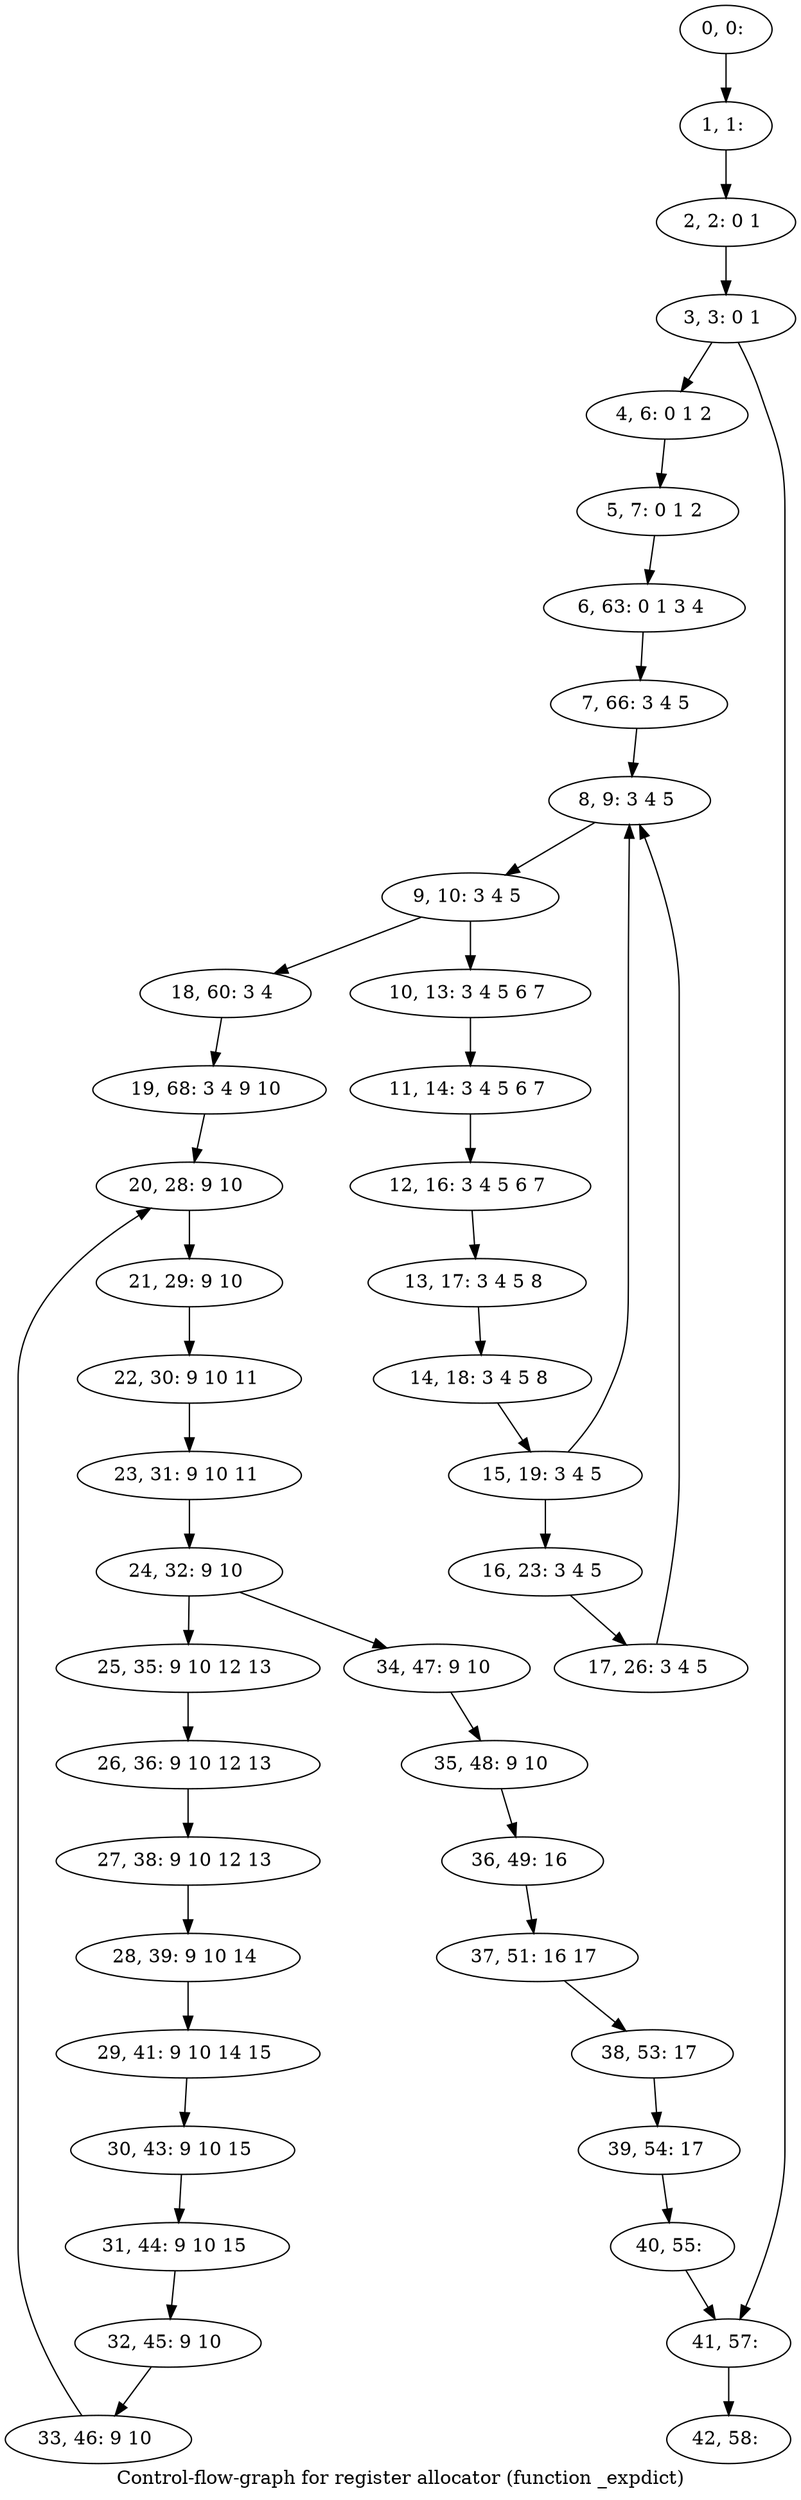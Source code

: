 digraph G {
graph [label="Control-flow-graph for register allocator (function _expdict)"]
0[label="0, 0: "];
1[label="1, 1: "];
2[label="2, 2: 0 1 "];
3[label="3, 3: 0 1 "];
4[label="4, 6: 0 1 2 "];
5[label="5, 7: 0 1 2 "];
6[label="6, 63: 0 1 3 4 "];
7[label="7, 66: 3 4 5 "];
8[label="8, 9: 3 4 5 "];
9[label="9, 10: 3 4 5 "];
10[label="10, 13: 3 4 5 6 7 "];
11[label="11, 14: 3 4 5 6 7 "];
12[label="12, 16: 3 4 5 6 7 "];
13[label="13, 17: 3 4 5 8 "];
14[label="14, 18: 3 4 5 8 "];
15[label="15, 19: 3 4 5 "];
16[label="16, 23: 3 4 5 "];
17[label="17, 26: 3 4 5 "];
18[label="18, 60: 3 4 "];
19[label="19, 68: 3 4 9 10 "];
20[label="20, 28: 9 10 "];
21[label="21, 29: 9 10 "];
22[label="22, 30: 9 10 11 "];
23[label="23, 31: 9 10 11 "];
24[label="24, 32: 9 10 "];
25[label="25, 35: 9 10 12 13 "];
26[label="26, 36: 9 10 12 13 "];
27[label="27, 38: 9 10 12 13 "];
28[label="28, 39: 9 10 14 "];
29[label="29, 41: 9 10 14 15 "];
30[label="30, 43: 9 10 15 "];
31[label="31, 44: 9 10 15 "];
32[label="32, 45: 9 10 "];
33[label="33, 46: 9 10 "];
34[label="34, 47: 9 10 "];
35[label="35, 48: 9 10 "];
36[label="36, 49: 16 "];
37[label="37, 51: 16 17 "];
38[label="38, 53: 17 "];
39[label="39, 54: 17 "];
40[label="40, 55: "];
41[label="41, 57: "];
42[label="42, 58: "];
0->1 ;
1->2 ;
2->3 ;
3->4 ;
3->41 ;
4->5 ;
5->6 ;
6->7 ;
7->8 ;
8->9 ;
9->10 ;
9->18 ;
10->11 ;
11->12 ;
12->13 ;
13->14 ;
14->15 ;
15->16 ;
15->8 ;
16->17 ;
17->8 ;
18->19 ;
19->20 ;
20->21 ;
21->22 ;
22->23 ;
23->24 ;
24->25 ;
24->34 ;
25->26 ;
26->27 ;
27->28 ;
28->29 ;
29->30 ;
30->31 ;
31->32 ;
32->33 ;
33->20 ;
34->35 ;
35->36 ;
36->37 ;
37->38 ;
38->39 ;
39->40 ;
40->41 ;
41->42 ;
}

